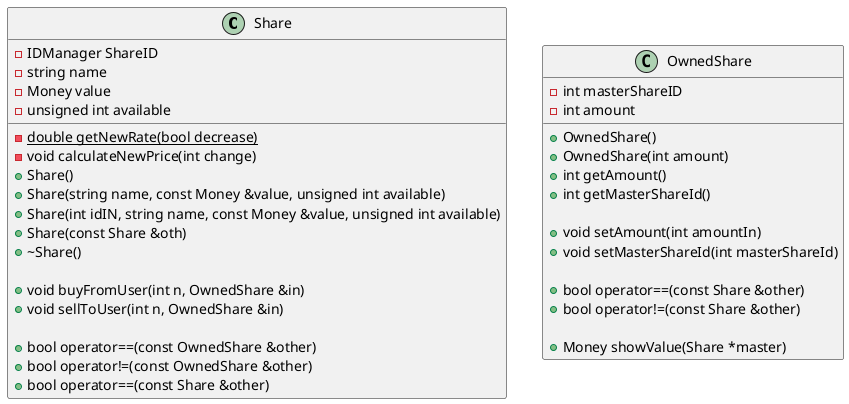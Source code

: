 @startuml
class Share
class OwnedShare

class Share {
    -IDManager ShareID
    -string name
    -Money value
    -unsigned int available

    -{static} double getNewRate(bool decrease)
    -void calculateNewPrice(int change)
    +Share()
    +Share(string name, const Money &value, unsigned int available)
    +Share(int idIN, string name, const Money &value, unsigned int available)
    +Share(const Share &oth)
    +~Share()

    +void buyFromUser(int n, OwnedShare &in)
    +void sellToUser(int n, OwnedShare &in)

    +bool operator==(const OwnedShare &other)
    +bool operator!=(const OwnedShare &other)
    +bool operator==(const Share &other)
}

class OwnedShare {
    -int masterShareID
    -int amount

    +OwnedShare()
    +OwnedShare(int amount)
    +int getAmount()
    +int getMasterShareId()

    +void setAmount(int amountIn)
    +void setMasterShareId(int masterShareId)

    +bool operator==(const Share &other)
    +bool operator!=(const Share &other)

    +Money showValue(Share *master)
}
@enduml